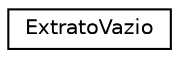 digraph "Graphical Class Hierarchy"
{
 // LATEX_PDF_SIZE
  edge [fontname="Helvetica",fontsize="10",labelfontname="Helvetica",labelfontsize="10"];
  node [fontname="Helvetica",fontsize="10",shape=record];
  rankdir="LR";
  Node0 [label="ExtratoVazio",height=0.2,width=0.4,color="black", fillcolor="white", style="filled",URL="$structExtratoVazio.html",tooltip="Estrutura para representar um extrato vazio."];
}

